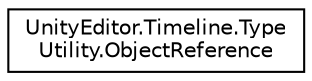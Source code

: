 digraph "Graphical Class Hierarchy"
{
 // LATEX_PDF_SIZE
  edge [fontname="Helvetica",fontsize="10",labelfontname="Helvetica",labelfontsize="10"];
  node [fontname="Helvetica",fontsize="10",shape=record];
  rankdir="LR";
  Node0 [label="UnityEditor.Timeline.Type\lUtility.ObjectReference",height=0.2,width=0.4,color="black", fillcolor="white", style="filled",URL="$struct_unity_editor_1_1_timeline_1_1_type_utility_1_1_object_reference.html",tooltip=" "];
}
